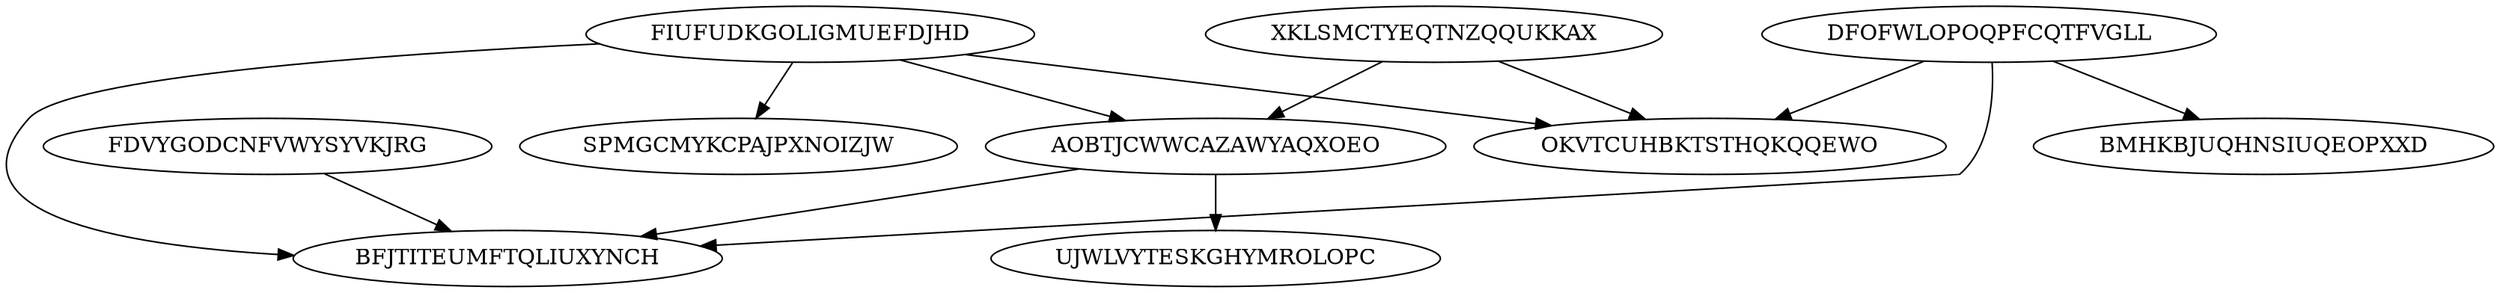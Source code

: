 digraph "N10M12" {
	FIUFUDKGOLIGMUEFDJHD			[Weight=10, Start=0, Processor=1];
	SPMGCMYKCPAJPXNOIZJW			[Weight=13, Start=10, Processor=1];
	DFOFWLOPOQPFCQTFVGLL			[Weight=16, Start=0, Processor=2];
	XKLSMCTYEQTNZQQUKKAX			[Weight=17, Start=0, Processor=3];
	AOBTJCWWCAZAWYAQXOEO			[Weight=11, Start=25, Processor=3];
	BMHKBJUQHNSIUQEOPXXD			[Weight=11, Start=29, Processor=4];
	FDVYGODCNFVWYSYVKJRG			[Weight=14, Start=0, Processor=4];
	OKVTCUHBKTSTHQKQQEWO			[Weight=17, Start=40, Processor=4];
	UJWLVYTESKGHYMROLOPC			[Weight=11, Start=46, Processor=3];
	BFJTITEUMFTQLIUXYNCH			[Weight=10, Start=36, Processor=3];
	XKLSMCTYEQTNZQQUKKAX -> OKVTCUHBKTSTHQKQQEWO		[Weight=19];
	XKLSMCTYEQTNZQQUKKAX -> AOBTJCWWCAZAWYAQXOEO		[Weight=10];
	FIUFUDKGOLIGMUEFDJHD -> OKVTCUHBKTSTHQKQQEWO		[Weight=10];
	AOBTJCWWCAZAWYAQXOEO -> BFJTITEUMFTQLIUXYNCH		[Weight=14];
	DFOFWLOPOQPFCQTFVGLL -> BMHKBJUQHNSIUQEOPXXD		[Weight=13];
	DFOFWLOPOQPFCQTFVGLL -> BFJTITEUMFTQLIUXYNCH		[Weight=15];
	FIUFUDKGOLIGMUEFDJHD -> SPMGCMYKCPAJPXNOIZJW		[Weight=13];
	DFOFWLOPOQPFCQTFVGLL -> OKVTCUHBKTSTHQKQQEWO		[Weight=16];
	FIUFUDKGOLIGMUEFDJHD -> AOBTJCWWCAZAWYAQXOEO		[Weight=15];
	AOBTJCWWCAZAWYAQXOEO -> UJWLVYTESKGHYMROLOPC		[Weight=19];
	FDVYGODCNFVWYSYVKJRG -> BFJTITEUMFTQLIUXYNCH		[Weight=16];
	FIUFUDKGOLIGMUEFDJHD -> BFJTITEUMFTQLIUXYNCH		[Weight=11];
}
